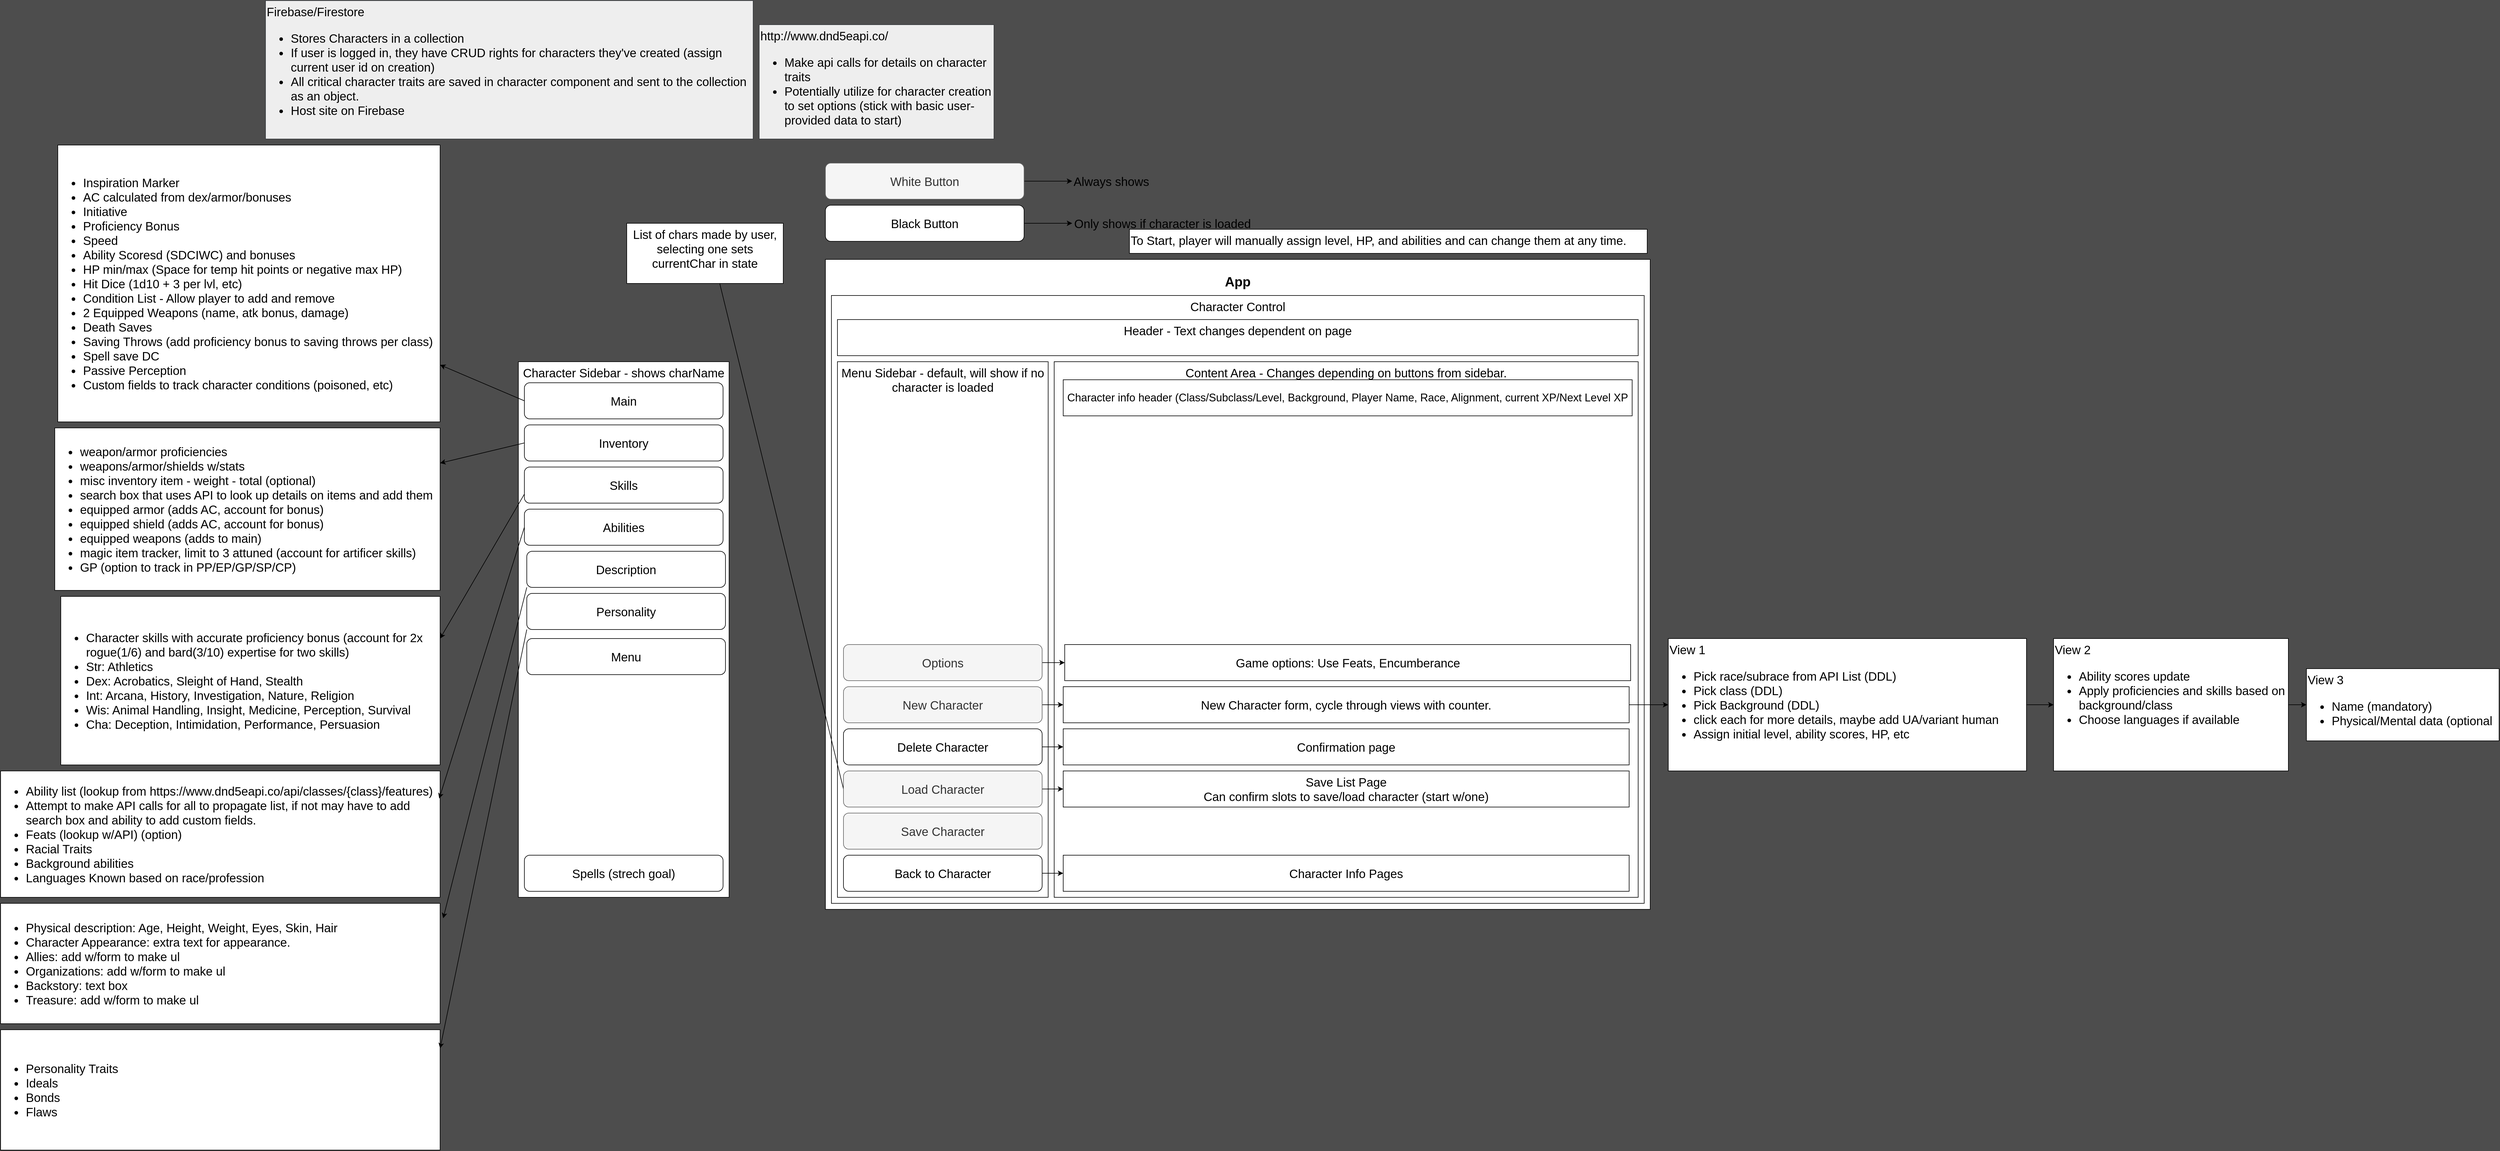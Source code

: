 <mxfile>
    <diagram id="zaeMc1xhCrONg7oMz10p" name="Page-1">
        <mxGraphModel dx="4448" dy="3017" grid="1" gridSize="10" guides="1" tooltips="1" connect="1" arrows="1" fold="1" page="1" pageScale="1" pageWidth="850" pageHeight="1100" background="#4D4D4D" math="0" shadow="0">
            <root>
                <mxCell id="0"/>
                <mxCell id="1" parent="0"/>
                <mxCell id="2" value="&lt;h1&gt;&lt;font style=&quot;font-size: 22px&quot;&gt;App&lt;/font&gt;&lt;/h1&gt;" style="rounded=0;whiteSpace=wrap;html=1;verticalAlign=top;" parent="1" vertex="1">
                    <mxGeometry x="-80" y="-290" width="1370" height="1080" as="geometry"/>
                </mxCell>
                <mxCell id="4" value="Character Control" style="rounded=0;whiteSpace=wrap;html=1;verticalAlign=top;fontSize=20;" parent="1" vertex="1">
                    <mxGeometry x="-70" y="-230" width="1350" height="1010" as="geometry"/>
                </mxCell>
                <mxCell id="3" value="Header - Text changes dependent on page" style="rounded=0;whiteSpace=wrap;html=1;verticalAlign=top;fontSize=20;" parent="1" vertex="1">
                    <mxGeometry x="-60" y="-190" width="1330" height="60" as="geometry"/>
                </mxCell>
                <mxCell id="5" value="Menu Sidebar - default, will show if no character is loaded" style="rounded=0;whiteSpace=wrap;html=1;verticalAlign=top;fontSize=20;" parent="1" vertex="1">
                    <mxGeometry x="-60" y="-120" width="350" height="890" as="geometry"/>
                </mxCell>
                <mxCell id="6" value="Content Area - Changes depending on buttons from sidebar." style="rounded=0;whiteSpace=wrap;html=1;fontSize=20;verticalAlign=top;" parent="1" vertex="1">
                    <mxGeometry x="300" y="-120" width="970" height="890" as="geometry"/>
                </mxCell>
                <mxCell id="33" value="" style="edgeStyle=none;html=1;fontSize=20;" parent="1" source="7" target="32" edge="1">
                    <mxGeometry relative="1" as="geometry"/>
                </mxCell>
                <mxCell id="7" value="Back to Character" style="rounded=1;whiteSpace=wrap;html=1;fontSize=20;verticalAlign=middle;" parent="1" vertex="1">
                    <mxGeometry x="-50" y="700" width="330" height="60" as="geometry"/>
                </mxCell>
                <mxCell id="58" value="" style="edgeStyle=none;html=1;fontSize=18;exitX=0;exitY=0.5;exitDx=0;exitDy=0;entryX=0.5;entryY=0;entryDx=0;entryDy=0;" parent="1" source="9" target="86" edge="1">
                    <mxGeometry relative="1" as="geometry">
                        <mxPoint x="-50" y="630" as="sourcePoint"/>
                        <mxPoint x="-140" y="870" as="targetPoint"/>
                    </mxGeometry>
                </mxCell>
                <mxCell id="60" value="" style="edgeStyle=none;html=1;fontSize=18;" parent="1" source="9" target="59" edge="1">
                    <mxGeometry relative="1" as="geometry"/>
                </mxCell>
                <mxCell id="9" value="Load Character" style="rounded=1;whiteSpace=wrap;html=1;fontSize=20;verticalAlign=middle;fillColor=#f5f5f5;strokeColor=#666666;fontColor=#333333;" parent="1" vertex="1">
                    <mxGeometry x="-50" y="560" width="330" height="60" as="geometry"/>
                </mxCell>
                <mxCell id="24" value="" style="edgeStyle=none;html=1;fontSize=20;exitX=1;exitY=0.5;exitDx=0;exitDy=0;entryX=0;entryY=0.5;entryDx=0;entryDy=0;" parent="1" source="11" target="25" edge="1">
                    <mxGeometry relative="1" as="geometry">
                        <mxPoint x="340" y="645" as="targetPoint"/>
                    </mxGeometry>
                </mxCell>
                <mxCell id="11" value="Delete Character" style="rounded=1;whiteSpace=wrap;html=1;fontSize=20;verticalAlign=middle;" parent="1" vertex="1">
                    <mxGeometry x="-50" y="490" width="330" height="60" as="geometry"/>
                </mxCell>
                <mxCell id="16" value="" style="edgeStyle=none;html=1;fontSize=20;" parent="1" source="14" edge="1">
                    <mxGeometry relative="1" as="geometry">
                        <mxPoint x="330" y="-350" as="targetPoint"/>
                    </mxGeometry>
                </mxCell>
                <mxCell id="14" value="Black Button" style="rounded=1;whiteSpace=wrap;html=1;fontSize=20;verticalAlign=middle;" parent="1" vertex="1">
                    <mxGeometry x="-80" y="-380" width="330" height="60" as="geometry"/>
                </mxCell>
                <mxCell id="17" value="Only shows if character is loaded" style="text;html=1;strokeColor=none;fillColor=none;align=center;verticalAlign=middle;whiteSpace=wrap;rounded=0;fontSize=20;" parent="1" vertex="1">
                    <mxGeometry x="330" y="-360" width="300" height="20" as="geometry"/>
                </mxCell>
                <mxCell id="20" value="" style="edgeStyle=none;html=1;fontSize=20;" parent="1" source="18" edge="1">
                    <mxGeometry relative="1" as="geometry">
                        <mxPoint x="330" y="-420" as="targetPoint"/>
                    </mxGeometry>
                </mxCell>
                <mxCell id="18" value="White Button" style="rounded=1;whiteSpace=wrap;html=1;fontSize=20;verticalAlign=middle;fillColor=#f5f5f5;strokeColor=#666666;fontColor=#333333;" parent="1" vertex="1">
                    <mxGeometry x="-80" y="-450" width="330" height="60" as="geometry"/>
                </mxCell>
                <mxCell id="21" value="Always shows" style="text;html=1;strokeColor=none;fillColor=none;align=center;verticalAlign=middle;whiteSpace=wrap;rounded=0;fontSize=20;" parent="1" vertex="1">
                    <mxGeometry x="330" y="-430" width="130" height="20" as="geometry"/>
                </mxCell>
                <mxCell id="27" value="" style="edgeStyle=none;html=1;fontSize=20;" parent="1" source="22" target="26" edge="1">
                    <mxGeometry relative="1" as="geometry"/>
                </mxCell>
                <mxCell id="22" value="New Character" style="rounded=1;whiteSpace=wrap;html=1;fontSize=20;verticalAlign=middle;fillColor=#f5f5f5;strokeColor=#666666;fontColor=#333333;" parent="1" vertex="1">
                    <mxGeometry x="-50" y="420" width="330" height="60" as="geometry"/>
                </mxCell>
                <mxCell id="25" value="Confirmation page" style="rounded=0;whiteSpace=wrap;html=1;fontSize=20;verticalAlign=middle;" parent="1" vertex="1">
                    <mxGeometry x="315" y="490" width="940" height="60" as="geometry"/>
                </mxCell>
                <mxCell id="64" value="" style="edgeStyle=none;html=1;fontSize=18;exitX=1;exitY=0.5;exitDx=0;exitDy=0;" parent="1" source="26" target="63" edge="1">
                    <mxGeometry relative="1" as="geometry"/>
                </mxCell>
                <mxCell id="26" value="New Character form, cycle through views with counter." style="rounded=0;whiteSpace=wrap;html=1;fontSize=20;verticalAlign=middle;" parent="1" vertex="1">
                    <mxGeometry x="315" y="420" width="940" height="60" as="geometry"/>
                </mxCell>
                <mxCell id="32" value="Character Info Pages" style="rounded=0;whiteSpace=wrap;html=1;fontSize=20;verticalAlign=middle;" parent="1" vertex="1">
                    <mxGeometry x="315" y="700" width="940" height="60" as="geometry"/>
                </mxCell>
                <mxCell id="38" value="&lt;ul&gt;&lt;li&gt;&lt;span&gt;Inspiration Marker&lt;/span&gt;&lt;/li&gt;&lt;li&gt;AC calculated from dex/armor/bonuses&lt;/li&gt;&lt;li&gt;Initiative&lt;/li&gt;&lt;li&gt;Proficiency Bonus&lt;/li&gt;&lt;li&gt;Speed&lt;/li&gt;&lt;li&gt;Ability Scoresd (SDCIWC) and bonuses&lt;/li&gt;&lt;li&gt;HP min/max (Space for temp hit points or negative max HP)&lt;/li&gt;&lt;li&gt;Hit Dice (1d10 + 3 per lvl, etc)&lt;/li&gt;&lt;li&gt;Condition List - Allow player to add and remove&lt;/li&gt;&lt;li&gt;2 Equipped Weapons (name, atk bonus, damage)&lt;/li&gt;&lt;li&gt;Death Saves&lt;/li&gt;&lt;li&gt;Saving Throws (add proficiency bonus to saving throws per class)&lt;/li&gt;&lt;li&gt;Spell save DC&lt;/li&gt;&lt;li&gt;Passive Perception&lt;/li&gt;&lt;li&gt;Custom fields to track character conditions (poisoned, etc)&lt;/li&gt;&lt;/ul&gt;" style="rounded=0;whiteSpace=wrap;html=1;fontSize=20;verticalAlign=middle;align=left;" parent="1" vertex="1">
                    <mxGeometry x="-1355" y="-480" width="635" height="460" as="geometry"/>
                </mxCell>
                <mxCell id="39" value="Character info header (Class/Subclass/Level, Background, Player Name, Race, Alignment, current XP/Next Level XP" style="rounded=0;whiteSpace=wrap;html=1;fontSize=18;verticalAlign=middle;" parent="1" vertex="1">
                    <mxGeometry x="315" y="-90" width="945" height="60" as="geometry"/>
                </mxCell>
                <mxCell id="41" value="&lt;ul&gt;&lt;li&gt;weapon/armor proficiencies&lt;/li&gt;&lt;li&gt;&lt;span&gt;weapons/armor/shields w/stats&lt;/span&gt;&lt;/li&gt;&lt;li&gt;misc inventory item - weight - total (optional)&lt;/li&gt;&lt;li&gt;search box that uses API to look up details on items and add them&lt;/li&gt;&lt;li&gt;equipped armor (adds AC, account for bonus)&lt;/li&gt;&lt;li&gt;equipped shield (adds AC, account for bonus)&lt;/li&gt;&lt;li&gt;equipped weapons (adds to main)&lt;/li&gt;&lt;li&gt;magic item tracker, limit to 3 attuned (account for artificer skills)&lt;/li&gt;&lt;li&gt;GP (option to track in PP/EP/GP/SP/CP)&lt;/li&gt;&lt;/ul&gt;" style="rounded=0;whiteSpace=wrap;html=1;fontSize=20;verticalAlign=middle;align=left;" parent="1" vertex="1">
                    <mxGeometry x="-1360" y="-10" width="640" height="270" as="geometry"/>
                </mxCell>
                <mxCell id="62" value="" style="edgeStyle=none;html=1;fontSize=18;" parent="1" source="43" target="61" edge="1">
                    <mxGeometry relative="1" as="geometry"/>
                </mxCell>
                <mxCell id="43" value="Options" style="rounded=1;whiteSpace=wrap;html=1;fontSize=20;verticalAlign=middle;fillColor=#f5f5f5;strokeColor=#666666;fontColor=#333333;" parent="1" vertex="1">
                    <mxGeometry x="-50" y="350" width="330" height="60" as="geometry"/>
                </mxCell>
                <mxCell id="45" value="&lt;ul&gt;&lt;li&gt;&lt;span&gt;Character skills with accurate proficiency bonus (account for 2x rogue(1/6) and bard(3/10) expertise for two skills)&lt;/span&gt;&lt;/li&gt;&lt;li&gt;Str: Athletics&lt;/li&gt;&lt;li&gt;Dex: Acrobatics, Sleight of Hand, Stealth&lt;/li&gt;&lt;li&gt;Int: Arcana, History, Investigation, Nature, Religion&lt;/li&gt;&lt;li&gt;Wis: Animal Handling, Insight, Medicine, Perception, Survival&lt;/li&gt;&lt;li&gt;Cha: Deception, Intimidation, Performance, Persuasion&lt;/li&gt;&lt;/ul&gt;" style="rounded=0;whiteSpace=wrap;html=1;fontSize=20;verticalAlign=middle;align=left;" parent="1" vertex="1">
                    <mxGeometry x="-1350" y="270" width="630" height="280" as="geometry"/>
                </mxCell>
                <mxCell id="47" value="&lt;ul&gt;&lt;li&gt;&lt;span&gt;Ability list (lookup from https://www.dnd5eapi.co/api/classes/{class}/features)&lt;/span&gt;&lt;/li&gt;&lt;li&gt;Attempt to make API calls for all to propagate list, if not may have to add search box and ability to add custom fields.&lt;/li&gt;&lt;li&gt;Feats (lookup w/API) (option)&lt;/li&gt;&lt;li&gt;Racial Traits&lt;/li&gt;&lt;li&gt;Background abilities&lt;/li&gt;&lt;li&gt;Languages Known based on race/profession&lt;/li&gt;&lt;/ul&gt;" style="rounded=0;whiteSpace=wrap;html=1;fontSize=20;verticalAlign=middle;align=left;" parent="1" vertex="1">
                    <mxGeometry x="-1450" y="560" width="730" height="210" as="geometry"/>
                </mxCell>
                <mxCell id="54" value="&lt;ul&gt;&lt;li&gt;&lt;span&gt;Physical description: Age, Height, Weight, Eyes, Skin, Hair&lt;/span&gt;&lt;/li&gt;&lt;li&gt;Character Appearance: extra text for appearance.&lt;/li&gt;&lt;li&gt;Allies: add w/form to make ul&lt;/li&gt;&lt;li&gt;Organizations: add w/form to make ul&lt;/li&gt;&lt;li&gt;Backstory: text box&lt;/li&gt;&lt;li&gt;Treasure: add w/form to make ul&lt;/li&gt;&lt;/ul&gt;" style="rounded=0;whiteSpace=wrap;html=1;fontSize=20;verticalAlign=middle;align=left;" parent="1" vertex="1">
                    <mxGeometry x="-1450" y="780" width="730" height="200" as="geometry"/>
                </mxCell>
                <mxCell id="56" value="" style="group" parent="1" vertex="1" connectable="0">
                    <mxGeometry x="-590" y="-120" width="350" height="890" as="geometry"/>
                </mxCell>
                <mxCell id="35" value="Character Sidebar - shows charName" style="rounded=0;whiteSpace=wrap;html=1;verticalAlign=top;fontSize=20;" parent="56" vertex="1">
                    <mxGeometry width="350" height="890" as="geometry"/>
                </mxCell>
                <mxCell id="12" value="Main" style="rounded=1;whiteSpace=wrap;html=1;fontSize=20;verticalAlign=middle;" parent="56" vertex="1">
                    <mxGeometry x="10" y="35" width="330" height="60" as="geometry"/>
                </mxCell>
                <mxCell id="13" value="Inventory" style="rounded=1;whiteSpace=wrap;html=1;fontSize=20;verticalAlign=middle;" parent="56" vertex="1">
                    <mxGeometry x="10" y="105" width="330" height="60" as="geometry"/>
                </mxCell>
                <mxCell id="36" value="Skills" style="rounded=1;whiteSpace=wrap;html=1;fontSize=20;verticalAlign=middle;" parent="56" vertex="1">
                    <mxGeometry x="10" y="175" width="330" height="60" as="geometry"/>
                </mxCell>
                <mxCell id="37" value="Spells (strech goal)" style="rounded=1;whiteSpace=wrap;html=1;fontSize=20;verticalAlign=middle;" parent="56" vertex="1">
                    <mxGeometry x="10" y="820" width="330" height="60" as="geometry"/>
                </mxCell>
                <mxCell id="46" value="Abilities" style="rounded=1;whiteSpace=wrap;html=1;fontSize=20;verticalAlign=middle;" parent="56" vertex="1">
                    <mxGeometry x="10" y="245" width="330" height="60" as="geometry"/>
                </mxCell>
                <mxCell id="52" value="Description" style="rounded=1;whiteSpace=wrap;html=1;fontSize=20;verticalAlign=middle;" parent="56" vertex="1">
                    <mxGeometry x="14" y="315" width="330" height="60" as="geometry"/>
                </mxCell>
                <mxCell id="75" value="Personality" style="rounded=1;whiteSpace=wrap;html=1;fontSize=20;verticalAlign=middle;" parent="56" vertex="1">
                    <mxGeometry x="14" y="385" width="330" height="60" as="geometry"/>
                </mxCell>
                <mxCell id="87" value="Menu" style="rounded=1;whiteSpace=wrap;html=1;fontSize=20;verticalAlign=middle;" vertex="1" parent="56">
                    <mxGeometry x="14" y="460" width="330" height="60" as="geometry"/>
                </mxCell>
                <mxCell id="51" value="" style="edgeStyle=none;html=1;fontSize=18;entryX=0.998;entryY=0.218;entryDx=0;entryDy=0;entryPerimeter=0;exitX=0;exitY=0.5;exitDx=0;exitDy=0;" parent="1" source="46" target="47" edge="1">
                    <mxGeometry relative="1" as="geometry">
                        <mxPoint x="-430" y="170" as="sourcePoint"/>
                    </mxGeometry>
                </mxCell>
                <mxCell id="48" value="" style="edgeStyle=none;html=1;fontSize=18;entryX=1;entryY=0.25;entryDx=0;entryDy=0;exitX=0;exitY=0.75;exitDx=0;exitDy=0;" parent="1" source="36" target="45" edge="1">
                    <mxGeometry relative="1" as="geometry"/>
                </mxCell>
                <mxCell id="44" value="" style="edgeStyle=none;html=1;fontSize=18;exitX=0;exitY=0.5;exitDx=0;exitDy=0;" parent="1" source="13" target="41" edge="1">
                    <mxGeometry relative="1" as="geometry"/>
                </mxCell>
                <mxCell id="40" value="" style="edgeStyle=none;html=1;fontSize=18;exitX=0;exitY=0.5;exitDx=0;exitDy=0;" parent="1" source="12" target="38" edge="1">
                    <mxGeometry relative="1" as="geometry"/>
                </mxCell>
                <mxCell id="55" value="" style="edgeStyle=none;html=1;fontSize=18;entryX=1.007;entryY=0.124;entryDx=0;entryDy=0;entryPerimeter=0;exitX=0;exitY=1;exitDx=0;exitDy=0;" parent="1" source="52" target="54" edge="1">
                    <mxGeometry relative="1" as="geometry"/>
                </mxCell>
                <mxCell id="59" value="Save List Page&lt;br&gt;Can confirm slots to save/load character (start w/one)" style="rounded=0;whiteSpace=wrap;html=1;fontSize=20;verticalAlign=middle;" parent="1" vertex="1">
                    <mxGeometry x="315" y="560" width="940" height="60" as="geometry"/>
                </mxCell>
                <mxCell id="61" value="Game options: Use Feats, Encumberance" style="rounded=0;whiteSpace=wrap;html=1;fontSize=20;verticalAlign=middle;" parent="1" vertex="1">
                    <mxGeometry x="317.5" y="350" width="940" height="60" as="geometry"/>
                </mxCell>
                <mxCell id="70" value="" style="edgeStyle=none;html=1;fontSize=18;" parent="1" source="63" target="65" edge="1">
                    <mxGeometry relative="1" as="geometry"/>
                </mxCell>
                <mxCell id="63" value="View 1&lt;br&gt;&lt;ul&gt;&lt;li&gt;Pick race/subrace from API List (DDL)&lt;/li&gt;&lt;li&gt;Pick class (DDL)&lt;/li&gt;&lt;li&gt;Pick Background (DDL)&lt;/li&gt;&lt;li&gt;click each for more details, maybe add UA/variant human&lt;/li&gt;&lt;li&gt;Assign initial level, ability scores, HP, etc&lt;/li&gt;&lt;/ul&gt;" style="whiteSpace=wrap;html=1;rounded=0;fontSize=20;verticalAlign=top;align=left;" parent="1" vertex="1">
                    <mxGeometry x="1320" y="340" width="595" height="220" as="geometry"/>
                </mxCell>
                <mxCell id="81" value="" style="edgeStyle=none;html=1;fontSize=18;" parent="1" source="65" target="68" edge="1">
                    <mxGeometry relative="1" as="geometry"/>
                </mxCell>
                <mxCell id="65" value="View 2&lt;br&gt;&lt;ul&gt;&lt;li&gt;Ability scores update&lt;/li&gt;&lt;li&gt;Apply proficiencies and skills based on background/class&lt;/li&gt;&lt;li&gt;&lt;span&gt;Choose languages if available&lt;/span&gt;&lt;br&gt;&lt;/li&gt;&lt;/ul&gt;" style="whiteSpace=wrap;html=1;rounded=0;fontSize=20;verticalAlign=top;align=left;" parent="1" vertex="1">
                    <mxGeometry x="1960" y="340" width="390" height="220" as="geometry"/>
                </mxCell>
                <mxCell id="66" value="To Start, player will manually assign level, HP, and abilities and can change them at any time." style="whiteSpace=wrap;html=1;rounded=0;fontSize=20;verticalAlign=top;align=left;shadow=0;sketch=0;" parent="1" vertex="1">
                    <mxGeometry x="425" y="-340" width="860" height="40" as="geometry"/>
                </mxCell>
                <mxCell id="68" value="View 3&lt;br&gt;&lt;ul&gt;&lt;li&gt;Name (mandatory)&lt;/li&gt;&lt;li&gt;Physical/Mental data (optional&lt;/li&gt;&lt;/ul&gt;" style="whiteSpace=wrap;html=1;rounded=0;fontSize=20;verticalAlign=top;align=left;" parent="1" vertex="1">
                    <mxGeometry x="2380" y="390" width="320" height="120" as="geometry"/>
                </mxCell>
                <mxCell id="76" value="&lt;ul&gt;&lt;li&gt;Personality Traits&lt;/li&gt;&lt;li&gt;Ideals&lt;/li&gt;&lt;li&gt;Bonds&lt;/li&gt;&lt;li&gt;Flaws&lt;/li&gt;&lt;/ul&gt;" style="rounded=0;whiteSpace=wrap;html=1;fontSize=20;verticalAlign=middle;align=left;" parent="1" vertex="1">
                    <mxGeometry x="-1450" y="990" width="730" height="200" as="geometry"/>
                </mxCell>
                <mxCell id="80" value="" style="edgeStyle=none;html=1;fontSize=18;entryX=1;entryY=0.155;entryDx=0;entryDy=0;entryPerimeter=0;exitX=0;exitY=1;exitDx=0;exitDy=0;" parent="1" source="75" target="76" edge="1">
                    <mxGeometry relative="1" as="geometry">
                        <mxPoint x="-341" y="460" as="targetPoint"/>
                    </mxGeometry>
                </mxCell>
                <mxCell id="83" value="Firebase/Firestore&lt;br style=&quot;font-size: 20px&quot;&gt;&lt;ul style=&quot;font-size: 20px&quot;&gt;&lt;li style=&quot;font-size: 20px&quot;&gt;Stores Characters in a collection&lt;/li&gt;&lt;li style=&quot;font-size: 20px&quot;&gt;If user is logged in, they have CRUD rights for characters they've created (assign current user id on creation)&lt;/li&gt;&lt;li style=&quot;font-size: 20px&quot;&gt;All critical character traits are saved in character component and sent to the collection as an object.&lt;/li&gt;&lt;li style=&quot;font-size: 20px&quot;&gt;Host site on Firebase&lt;/li&gt;&lt;/ul&gt;" style="rounded=0;whiteSpace=wrap;html=1;fillColor=#eeeeee;strokeColor=#36393d;fontColor=#000000;align=left;verticalAlign=top;fontSize=20;" vertex="1" parent="1">
                    <mxGeometry x="-1010" y="-720" width="810" height="230" as="geometry"/>
                </mxCell>
                <mxCell id="84" value="Save Character" style="rounded=1;whiteSpace=wrap;html=1;fontSize=20;verticalAlign=middle;fillColor=#f5f5f5;strokeColor=#666666;fontColor=#333333;" vertex="1" parent="1">
                    <mxGeometry x="-50" y="630" width="330" height="60" as="geometry"/>
                </mxCell>
                <mxCell id="86" value="List of chars made by user, selecting one sets currentChar in state" style="rounded=0;whiteSpace=wrap;html=1;verticalAlign=top;fontSize=20;" vertex="1" parent="1">
                    <mxGeometry x="-410" y="-350" width="260" height="100" as="geometry"/>
                </mxCell>
                <mxCell id="88" value="http://www.dnd5eapi.co/&lt;br&gt;&lt;ul&gt;&lt;li&gt;Make api calls for details on character traits&lt;/li&gt;&lt;li&gt;Potentially utilize for character creation to set options (stick with basic user-provided data to start)&lt;/li&gt;&lt;/ul&gt;" style="rounded=0;whiteSpace=wrap;html=1;fillColor=#eeeeee;strokeColor=#36393d;fontColor=#000000;align=left;verticalAlign=top;fontSize=20;" vertex="1" parent="1">
                    <mxGeometry x="-190" y="-680" width="390" height="190" as="geometry"/>
                </mxCell>
            </root>
        </mxGraphModel>
    </diagram>
</mxfile>